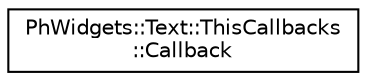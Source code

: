 digraph "Graphical Class Hierarchy"
{
  edge [fontname="Helvetica",fontsize="10",labelfontname="Helvetica",labelfontsize="10"];
  node [fontname="Helvetica",fontsize="10",shape=record];
  rankdir="LR";
  Node0 [label="PhWidgets::Text::ThisCallbacks\l::Callback",height=0.2,width=0.4,color="black", fillcolor="white", style="filled",URL="$struct_ph_widgets_1_1_text_1_1_this_callbacks_1_1_callback.html"];
}
